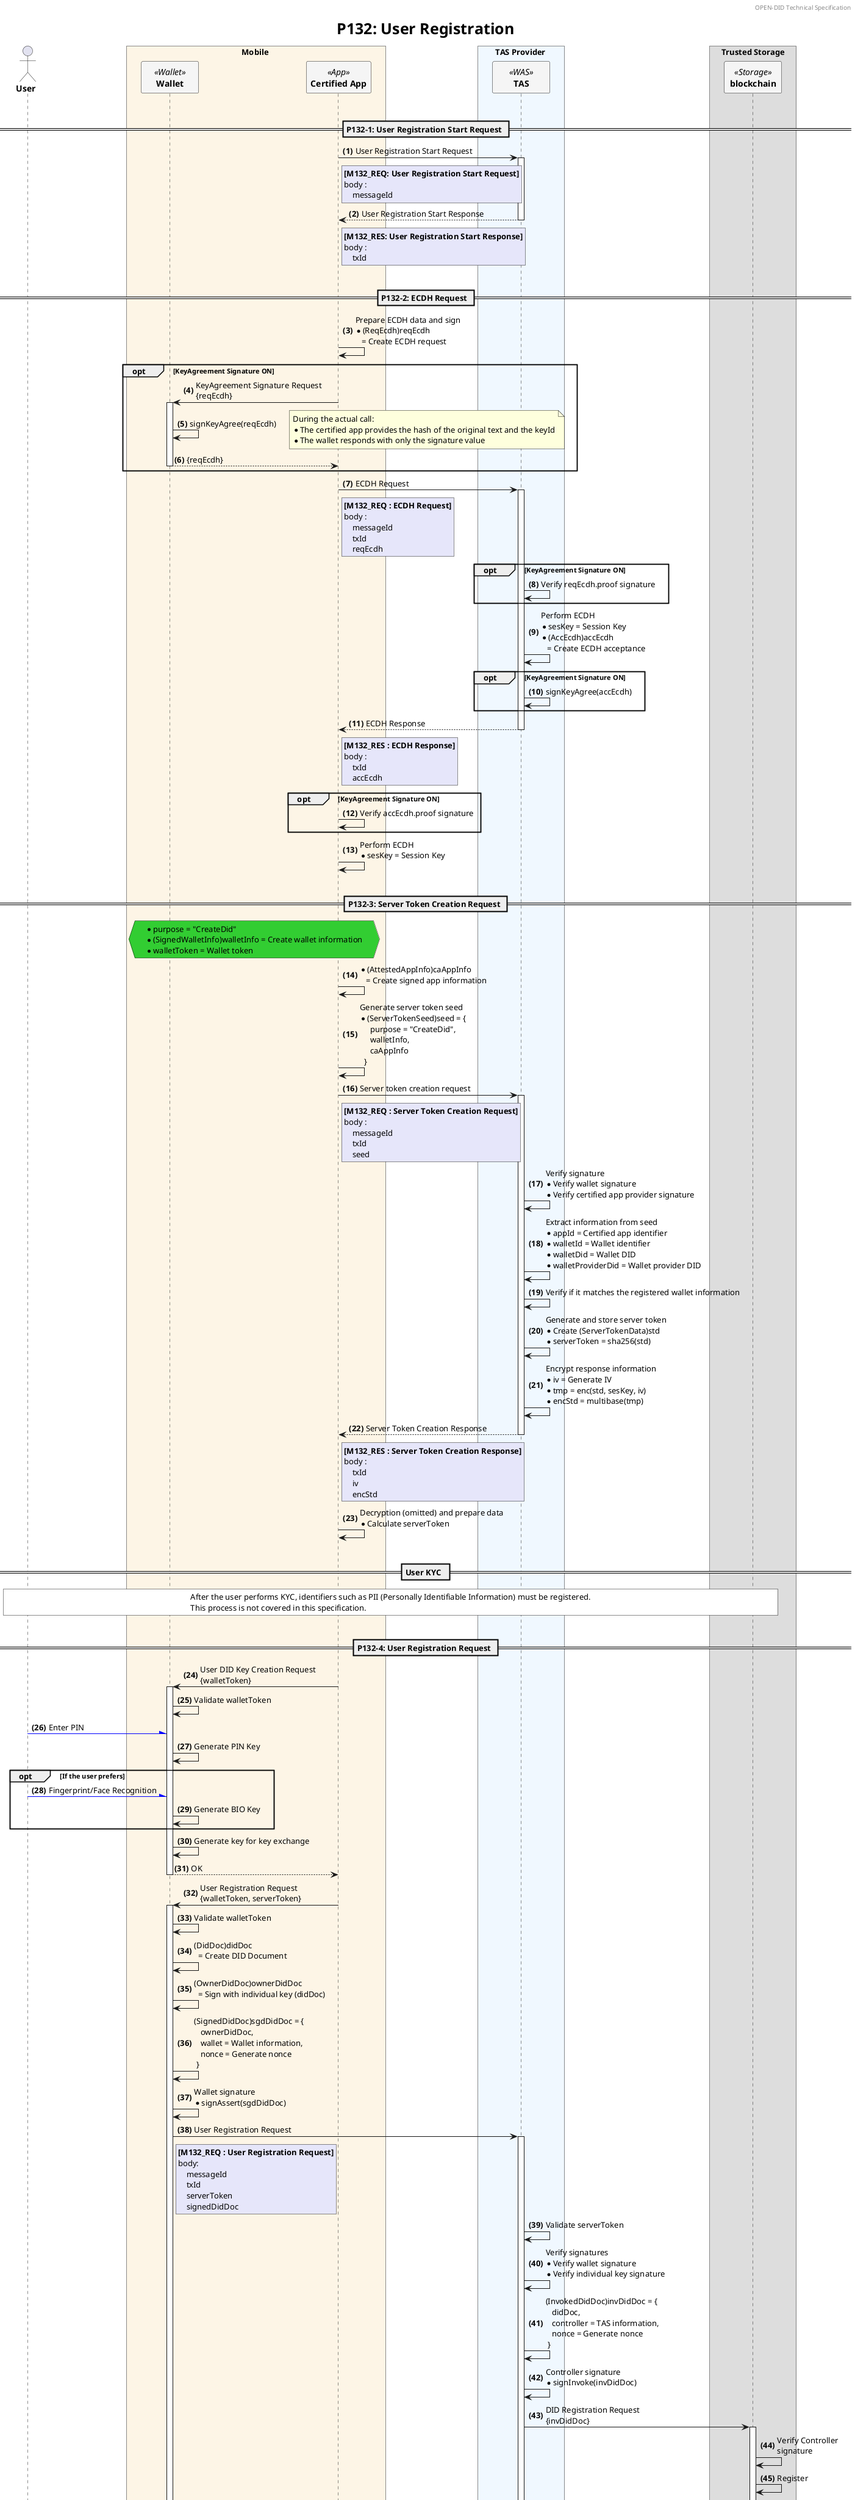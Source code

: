 @startuml P131_user_register

'- - - - - - - - - - - - - - - - - - - - - - - - - - - - - - - - - - - - - - - - - - - - - - - - - - - - - - - - - - -
' Settings
'- - - - - - - - - - - - - - - - - - - - - - - - - - - - - - - - - - - - - - - - - - - - - - - - - - - - - - - - - - -
'=== Header and Footer ===
header OPEN-DID Technical Specification
footer
  	Page %page% of %lastpage% at %date("yyyy-MM-dd hh:mm:ss")
end footer

'=== Title ===
title
	<size:25>P132: User Registration</size>
end title

'=== Options ===
autonumber "<b>(#)</b>"

'=== Panticipants ===
skinparam ParticipantPadding 20
skinparam BoxPadding 20
skinparam MaxMessageSize 500
skinparam MinClassWidth 80

actor "**User**" as USER

box Mobile #OldLace
    participant "**Wallet**" as WALLET <<Wallet>> #WhiteSmoke
    participant "**Certified App**" as CA <<App>> #WhiteSmoke    
end box

box TAS Provider #AliceBlue
    participant "**TAS**" as TAS <<WAS>> #WhiteSmoke
end box

box Trusted Storage
    participant "**blockchain**" as BC <<Storage>> #WhiteSmoke
end box 

'- - - - - - - - - - - - - - - - - - - - - - - - - - - - - - - - - - - - - - - - - - - - - - - - - - - - - - - - - - -
' Constants
'- - - - - - - - - - - - - - - - - - - - - - - - - - - - - - - - - - - - - - - - - - - - - - - - - - - - - - - - - - -
!$refdoc = "Refer to separate document"
!$doc = "Refer to data specification document"

'- - - - - - - - - - - - - - - - - - - - - - - - - - - - - - - - - - - - - - - - - - - - - - - - - - - - - - - - - - -
' Content
'- - - - - - - - - - - - - - - - - - - - - - - - - - - - - - - - - - - - - - - - - - - - - - - - - - - - - - - - - - -
|||

== P132-1: User Registration Start Request ==
CA -> TAS++: User Registration Start Request
rnote right of CA #Lavender        
    **[M132_REQ: User Registration Start Request]**
    body : 
        messageId
end note

return User Registration Start Response
rnote right of CA #Lavender        
    **[M132_RES: User Registration Start Response]**
    body : 
        txId
end note

|||
== P132-2: ECDH Request ==
CA -> CA: Prepare ECDH data and sign\
            \n* (ReqEcdh)reqEcdh\
            \n   = Create ECDH request

opt KeyAgreement Signature ON
    CA -> WALLET ++: KeyAgreement Signature Request\n{reqEcdh}
        WALLET -> WALLET: signKeyAgree(reqEcdh)
        note right
            During the actual call:
            * The certified app provides the hash of the original text and the keyId
            * The wallet responds with only the signature value
        end note
    return {reqEcdh}
end

CA -> TAS++ : ECDH Request
rnote right of CA #Lavender
    **[M132_REQ : ECDH Request]**
    body : 
        messageId
        txId
        reqEcdh
end note

    opt KeyAgreement Signature ON
        TAS -> TAS: Verify reqEcdh.proof signature
    end

    TAS -> TAS: Perform ECDH\
                \n* sesKey = Session Key\
                \n* (AccEcdh)accEcdh\
                \n   = Create ECDH acceptance

    opt KeyAgreement Signature ON
        TAS -> TAS: signKeyAgree(accEcdh)
    end

return ECDH Response
rnote right of CA #Lavender
    **[M132_RES : ECDH Response]**
    body : 
        txId
        accEcdh
end note

opt KeyAgreement Signature ON
    CA -> CA: Verify accEcdh.proof signature
end

CA -> CA: Perform ECDH\n* sesKey = Session Key

|||
== P132-3: Server Token Creation Request ==
hnote over CA, WALLET #LimeGreen
    * purpose = "CreateDid"
    * (SignedWalletInfo)walletInfo = Create wallet information
    * walletToken = Wallet token
end hnote

CA -> CA: * (AttestedAppInfo)caAppInfo\
        \n   = Create signed app information

CA -> CA: Generate server token seed\
        \n* (ServerTokenSeed)seed = {\
        \n     purpose = "CreateDid",\
        \n     walletInfo,\
        \n     caAppInfo\
        \n  }

CA -> TAS++ : Server token creation request
rnote right of CA #Lavender
    **[M132_REQ : Server Token Creation Request]**
    body : 
        messageId
        txId
        seed
end note

    TAS -> TAS: Verify signature\
            \n* Verify wallet signature\
            \n* Verify certified app provider signature

    TAS -> TAS: Extract information from seed\
            \n* appId = Certified app identifier\
            \n* walletId = Wallet identifier\
            \n* walletDid = Wallet DID\
            \n* walletProviderDid = Wallet provider DID

    TAS -> TAS: Verify if it matches the registered wallet information

    TAS -> TAS: Generate and store server token\
            \n* Create (ServerTokenData)std\
            \n* serverToken = sha256(std)

    TAS -> TAS: Encrypt response information\
            \n* iv = Generate IV\
            \n* tmp = enc(std, sesKey, iv)\
            \n* encStd = multibase(tmp)


return Server Token Creation Response
rnote right of CA #Lavender
    **[M132_RES : Server Token Creation Response]**
    body : 
        txId
        iv
        encStd
end note

CA -> CA: Decryption (omitted) and prepare data\
        \n* Calculate serverToken

|||
== User KYC  ==
rnote across #white
    After the user performs KYC, identifiers such as PII (Personally Identifiable Information) must be registered.
    This process is not covered in this specification.
end note

|||
== P132-4: User Registration Request ==

CA -> WALLET ++: User DID Key Creation Request\n{walletToken}
    WALLET -> WALLET: Validate walletToken

    USER -[#Blue]\ WALLET: Enter PIN
    WALLET -> WALLET: Generate PIN Key

    opt If the user prefers
        USER -[#Blue]\ WALLET: Fingerprint/Face Recognition
        WALLET -> WALLET: Generate BIO Key
    end

    WALLET -> WALLET: Generate key for key exchange
return OK

CA -> WALLET ++: User Registration Request\n{walletToken, serverToken}
    WALLET -> WALLET: Validate walletToken

    WALLET -> WALLET: (DidDoc)didDoc \
            \n  = Create DID Document
    WALLET -> WALLET: (OwnerDidDoc)ownerDidDoc\
            \n  = Sign with individual key (didDoc)
    WALLET -> WALLET: (SignedDidDoc)sgdDidDoc = {\
            \n   ownerDidDoc,\
            \n   wallet = Wallet information,\
            \n   nonce = Generate nonce\
            \n }
    WALLET -> WALLET: Wallet signature\
            \n* signAssert(sgdDidDoc)

    WALLET -> TAS ++: User Registration Request
    rnote right of WALLET #Lavender
        **[M132_REQ : User Registration Request]**
        body:
            messageId
            txId
            serverToken
            signedDidDoc
    end note
        TAS -> TAS: Validate serverToken

        TAS -> TAS: Verify signatures\
            \n* Verify wallet signature\
            \n* Verify individual key signature
        
        TAS -> TAS: (InvokedDidDoc)invDidDoc = {\
            \n   didDoc,\
            \n   controller = TAS information,\
            \n   nonce = Generate nonce\
            \n }

        TAS -> TAS: Controller signature\
            \n* signInvoke(invDidDoc)

        TAS -> BC ++: DID Registration Request\n{invDidDoc}
            BC -> BC: Verify Controller\nsignature
            BC -> BC: Register
        return OK

        TAS -> TAS: Store user mapping information in DB\
                \n* pii (Personal Identification Number)\
                \n* holderDid (User DID)\
                \n* walletId (Wallet identifier)\
                \n* appId (Certified app identifier)
        return User Registration Response
        rnote right of WALLET #Lavender
            **[M132_REQ : User Registration Response]**
            body:
                txId
        end note
return OK

|||
== P132-5: User Registration Completion ==
CA -> TAS++: User Registration Completion Request
rnote right of CA #Lavender        
    **[M132_REQ: User Registration Completion Request]**
    body:
        messageId
        txId
        serverToken
end note

    TAS -> TAS: Validate serverToken
    TAS -> TAS: Delete session information and close transaction

return User Registration Completion Response
rnote right of CA #Lavender        
    **[M132_RES: User Registration Completion Response]**
    body:
        txId
end note

|||
|||
@enduml

